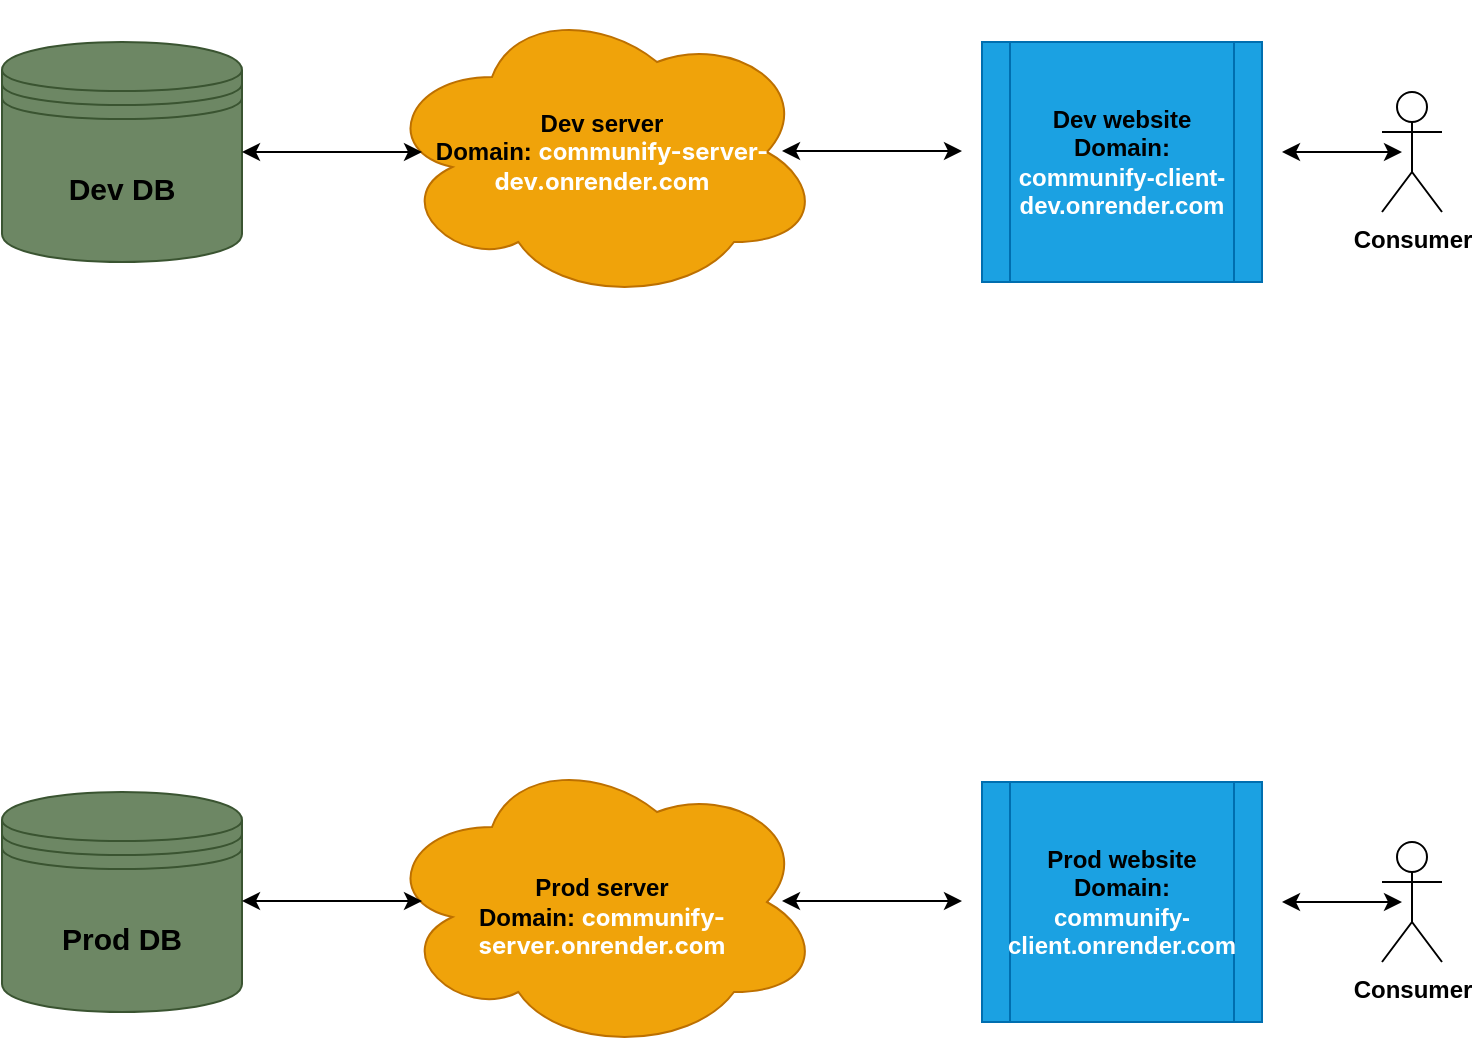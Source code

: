 <mxfile>
    <diagram id="h0rfUKBeuUfxLgYXCHVh" name="Page-1">
        <mxGraphModel dx="973" dy="892" grid="1" gridSize="10" guides="1" tooltips="1" connect="1" arrows="1" fold="1" page="1" pageScale="1" pageWidth="850" pageHeight="1100" math="0" shadow="0">
            <root>
                <mxCell id="0"/>
                <mxCell id="1" parent="0"/>
                <mxCell id="2" value="Dev DB" style="shape=datastore;whiteSpace=wrap;html=1;fillColor=#6d8764;fontColor=#000000;strokeColor=#3A5431;fontStyle=1;fontSize=15;" vertex="1" parent="1">
                    <mxGeometry x="80" y="160" width="120" height="110" as="geometry"/>
                </mxCell>
                <mxCell id="3" value="Prod DB" style="shape=datastore;whiteSpace=wrap;html=1;fontSize=15;fontColor=#000000;fontStyle=1;fillColor=#6d8764;strokeColor=#3A5431;" vertex="1" parent="1">
                    <mxGeometry x="80" y="535" width="120" height="110" as="geometry"/>
                </mxCell>
                <mxCell id="4" value="Dev server&lt;br style=&quot;font-size: 12px;&quot;&gt;Domain:&amp;nbsp;&lt;span style=&quot;font-family: Inter, OpenSans, Helvetica, Arial, sans-serif; text-align: left; font-size: 12px;&quot;&gt;&lt;font style=&quot;font-size: 12px;&quot; color=&quot;#ffffff&quot;&gt;communify-server-dev.onrender.com&lt;/font&gt;&lt;/span&gt;" style="ellipse;shape=cloud;whiteSpace=wrap;html=1;fillColor=#f0a30a;fontColor=#000000;strokeColor=#BD7000;fontStyle=1;fontSize=12;" vertex="1" parent="1">
                    <mxGeometry x="270" y="140" width="220" height="150" as="geometry"/>
                </mxCell>
                <mxCell id="5" value="&lt;br&gt;&lt;span style=&quot;font-family: Helvetica; font-size: 12px; font-style: normal; font-variant-ligatures: normal; font-variant-caps: normal; letter-spacing: normal; orphans: 2; text-align: center; text-indent: 0px; text-transform: none; widows: 2; word-spacing: 0px; -webkit-text-stroke-width: 0px; text-decoration-thickness: initial; text-decoration-style: initial; text-decoration-color: initial; float: none; display: inline !important;&quot;&gt;Prod server&lt;/span&gt;&lt;br style=&quot;border-color: rgb(0, 0, 0); font-family: Helvetica; font-size: 12px; font-style: normal; font-variant-ligatures: normal; font-variant-caps: normal; letter-spacing: normal; orphans: 2; text-align: center; text-indent: 0px; text-transform: none; widows: 2; word-spacing: 0px; -webkit-text-stroke-width: 0px; text-decoration-thickness: initial; text-decoration-style: initial; text-decoration-color: initial;&quot;&gt;&lt;span style=&quot;font-family: Helvetica; font-size: 12px; font-style: normal; font-variant-ligatures: normal; font-variant-caps: normal; letter-spacing: normal; orphans: 2; text-align: center; text-indent: 0px; text-transform: none; widows: 2; word-spacing: 0px; -webkit-text-stroke-width: 0px; text-decoration-thickness: initial; text-decoration-style: initial; text-decoration-color: initial; float: none; display: inline !important;&quot;&gt;Domain:&lt;/span&gt;&lt;span style=&quot;color: rgb(240, 240, 240); font-family: Helvetica; font-size: 12px; font-style: normal; font-variant-ligatures: normal; font-variant-caps: normal; letter-spacing: normal; orphans: 2; text-align: center; text-indent: 0px; text-transform: none; widows: 2; word-spacing: 0px; -webkit-text-stroke-width: 0px; text-decoration-thickness: initial; text-decoration-style: initial; text-decoration-color: initial; float: none; display: inline !important;&quot;&gt;&amp;nbsp;&lt;/span&gt;&lt;span style=&quot;border-color: rgb(0, 0, 0); color: rgb(240, 240, 240); font-size: 12px; font-style: normal; font-variant-ligatures: normal; font-variant-caps: normal; letter-spacing: normal; orphans: 2; text-indent: 0px; text-transform: none; widows: 2; word-spacing: 0px; -webkit-text-stroke-width: 0px; text-decoration-thickness: initial; text-decoration-style: initial; text-decoration-color: initial; font-family: Inter, OpenSans, Helvetica, Arial, sans-serif; text-align: left;&quot;&gt;&lt;font style=&quot;border-color: rgb(0, 0, 0);&quot; color=&quot;#ffffff&quot;&gt;communify-server.onrender.com&lt;/font&gt;&lt;/span&gt;" style="ellipse;shape=cloud;whiteSpace=wrap;html=1;fillColor=#f0a30a;fontColor=#000000;strokeColor=#BD7000;fontStyle=1" vertex="1" parent="1">
                    <mxGeometry x="270" y="515" width="220" height="150" as="geometry"/>
                </mxCell>
                <mxCell id="6" value="Consumer" style="shape=umlActor;verticalLabelPosition=bottom;verticalAlign=top;html=1;outlineConnect=0;fontStyle=1" vertex="1" parent="1">
                    <mxGeometry x="770" y="185" width="30" height="60" as="geometry"/>
                </mxCell>
                <mxCell id="7" value="Consumer" style="shape=umlActor;verticalLabelPosition=bottom;verticalAlign=top;html=1;outlineConnect=0;fontStyle=1" vertex="1" parent="1">
                    <mxGeometry x="770" y="560" width="30" height="60" as="geometry"/>
                </mxCell>
                <mxCell id="8" value="" style="endArrow=classic;startArrow=classic;html=1;exitX=1;exitY=0.5;exitDx=0;exitDy=0;" edge="1" parent="1" source="2">
                    <mxGeometry width="50" height="50" relative="1" as="geometry">
                        <mxPoint x="400" y="480" as="sourcePoint"/>
                        <mxPoint x="290" y="215" as="targetPoint"/>
                    </mxGeometry>
                </mxCell>
                <mxCell id="9" value="" style="endArrow=classic;startArrow=classic;html=1;exitX=1;exitY=0.5;exitDx=0;exitDy=0;" edge="1" parent="1">
                    <mxGeometry width="50" height="50" relative="1" as="geometry">
                        <mxPoint x="200" y="589.5" as="sourcePoint"/>
                        <mxPoint x="290" y="589.5" as="targetPoint"/>
                    </mxGeometry>
                </mxCell>
                <mxCell id="10" value="" style="endArrow=classic;startArrow=classic;html=1;exitX=1;exitY=0.5;exitDx=0;exitDy=0;" edge="1" parent="1">
                    <mxGeometry width="50" height="50" relative="1" as="geometry">
                        <mxPoint x="470" y="214.5" as="sourcePoint"/>
                        <mxPoint x="560" y="214.5" as="targetPoint"/>
                    </mxGeometry>
                </mxCell>
                <mxCell id="11" value="" style="endArrow=classic;startArrow=classic;html=1;exitX=1;exitY=0.5;exitDx=0;exitDy=0;" edge="1" parent="1">
                    <mxGeometry width="50" height="50" relative="1" as="geometry">
                        <mxPoint x="470" y="589.5" as="sourcePoint"/>
                        <mxPoint x="560" y="589.5" as="targetPoint"/>
                    </mxGeometry>
                </mxCell>
                <mxCell id="12" value="&lt;font color=&quot;#000000&quot;&gt;Dev website&lt;br&gt;Domain:&lt;/font&gt; communify-client-dev.onrender.com" style="shape=process;whiteSpace=wrap;html=1;backgroundOutline=1;labelBackgroundColor=none;fontStyle=1;fillColor=#1ba1e2;strokeColor=#006EAF;fontColor=#ffffff;" vertex="1" parent="1">
                    <mxGeometry x="570" y="160" width="140" height="120" as="geometry"/>
                </mxCell>
                <mxCell id="13" value="&lt;font color=&quot;#000000&quot;&gt;Prod website&lt;br&gt;Domain:&lt;/font&gt; communify-client.onrender.com" style="shape=process;whiteSpace=wrap;html=1;backgroundOutline=1;labelBackgroundColor=none;fontColor=#ffffff;fontStyle=1;fillColor=#1ba1e2;strokeColor=#006EAF;" vertex="1" parent="1">
                    <mxGeometry x="570" y="530" width="140" height="120" as="geometry"/>
                </mxCell>
                <mxCell id="14" value="" style="endArrow=classic;startArrow=classic;html=1;" edge="1" parent="1">
                    <mxGeometry width="50" height="50" relative="1" as="geometry">
                        <mxPoint x="720" y="215" as="sourcePoint"/>
                        <mxPoint x="780" y="215" as="targetPoint"/>
                    </mxGeometry>
                </mxCell>
                <mxCell id="15" value="" style="endArrow=classic;startArrow=classic;html=1;" edge="1" parent="1">
                    <mxGeometry width="50" height="50" relative="1" as="geometry">
                        <mxPoint x="720" y="590" as="sourcePoint"/>
                        <mxPoint x="780" y="590" as="targetPoint"/>
                    </mxGeometry>
                </mxCell>
            </root>
        </mxGraphModel>
    </diagram>
</mxfile>